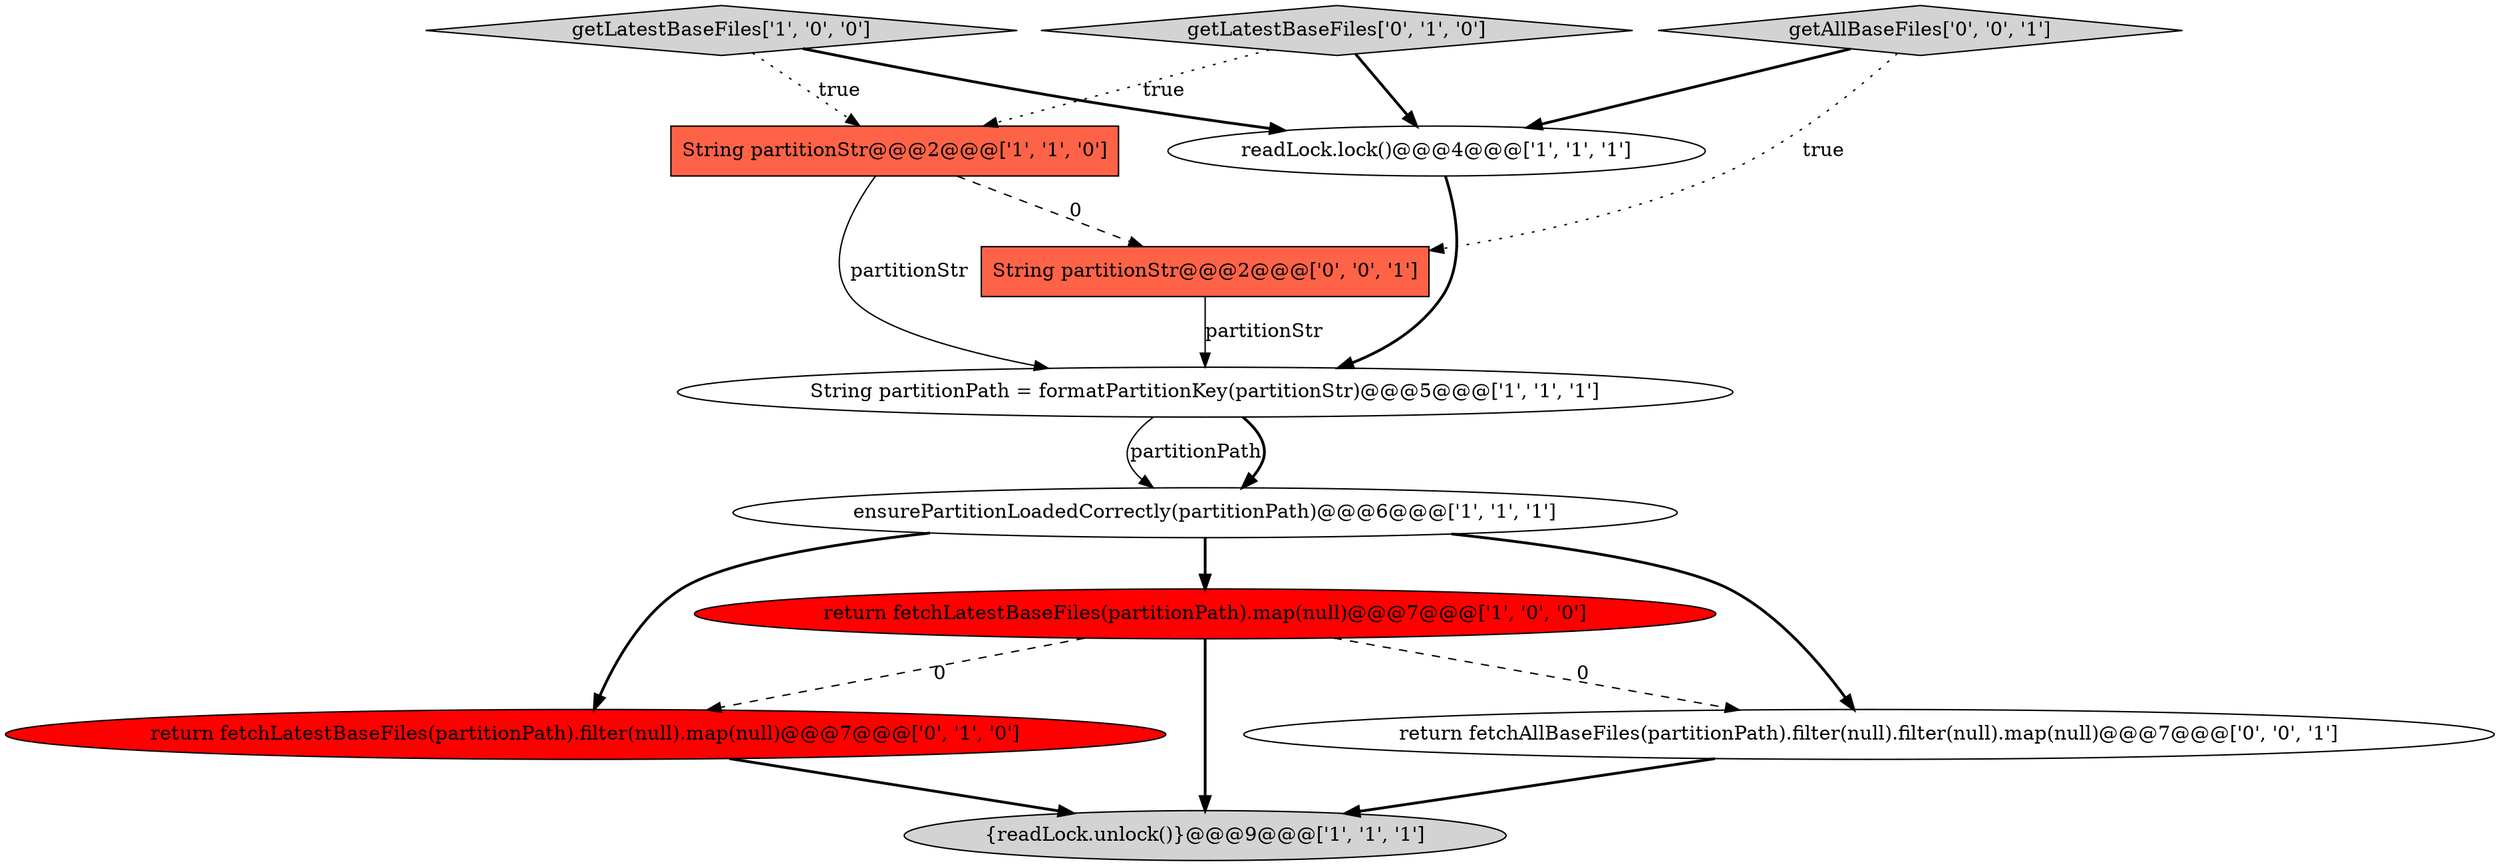 digraph {
2 [style = filled, label = "ensurePartitionLoadedCorrectly(partitionPath)@@@6@@@['1', '1', '1']", fillcolor = white, shape = ellipse image = "AAA0AAABBB1BBB"];
8 [style = filled, label = "return fetchLatestBaseFiles(partitionPath).filter(null).map(null)@@@7@@@['0', '1', '0']", fillcolor = red, shape = ellipse image = "AAA1AAABBB2BBB"];
10 [style = filled, label = "String partitionStr@@@2@@@['0', '0', '1']", fillcolor = tomato, shape = box image = "AAA0AAABBB3BBB"];
4 [style = filled, label = "readLock.lock()@@@4@@@['1', '1', '1']", fillcolor = white, shape = ellipse image = "AAA0AAABBB1BBB"];
1 [style = filled, label = "{readLock.unlock()}@@@9@@@['1', '1', '1']", fillcolor = lightgray, shape = ellipse image = "AAA0AAABBB1BBB"];
3 [style = filled, label = "String partitionStr@@@2@@@['1', '1', '0']", fillcolor = tomato, shape = box image = "AAA0AAABBB1BBB"];
7 [style = filled, label = "getLatestBaseFiles['0', '1', '0']", fillcolor = lightgray, shape = diamond image = "AAA0AAABBB2BBB"];
9 [style = filled, label = "return fetchAllBaseFiles(partitionPath).filter(null).filter(null).map(null)@@@7@@@['0', '0', '1']", fillcolor = white, shape = ellipse image = "AAA0AAABBB3BBB"];
6 [style = filled, label = "getLatestBaseFiles['1', '0', '0']", fillcolor = lightgray, shape = diamond image = "AAA0AAABBB1BBB"];
5 [style = filled, label = "return fetchLatestBaseFiles(partitionPath).map(null)@@@7@@@['1', '0', '0']", fillcolor = red, shape = ellipse image = "AAA1AAABBB1BBB"];
11 [style = filled, label = "getAllBaseFiles['0', '0', '1']", fillcolor = lightgray, shape = diamond image = "AAA0AAABBB3BBB"];
0 [style = filled, label = "String partitionPath = formatPartitionKey(partitionStr)@@@5@@@['1', '1', '1']", fillcolor = white, shape = ellipse image = "AAA0AAABBB1BBB"];
5->8 [style = dashed, label="0"];
8->1 [style = bold, label=""];
5->1 [style = bold, label=""];
6->4 [style = bold, label=""];
11->4 [style = bold, label=""];
5->9 [style = dashed, label="0"];
2->5 [style = bold, label=""];
3->10 [style = dashed, label="0"];
7->4 [style = bold, label=""];
2->9 [style = bold, label=""];
9->1 [style = bold, label=""];
6->3 [style = dotted, label="true"];
3->0 [style = solid, label="partitionStr"];
0->2 [style = solid, label="partitionPath"];
7->3 [style = dotted, label="true"];
11->10 [style = dotted, label="true"];
2->8 [style = bold, label=""];
10->0 [style = solid, label="partitionStr"];
4->0 [style = bold, label=""];
0->2 [style = bold, label=""];
}
